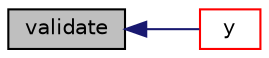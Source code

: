 digraph "validate"
{
  bgcolor="transparent";
  edge [fontname="Helvetica",fontsize="10",labelfontname="Helvetica",labelfontsize="10"];
  node [fontname="Helvetica",fontsize="10",shape=record];
  rankdir="LR";
  Node745 [label="validate",height=0.2,width=0.4,color="black", fillcolor="grey75", style="filled", fontcolor="black"];
  Node745 -> Node746 [dir="back",color="midnightblue",fontsize="10",style="solid",fontname="Helvetica"];
  Node746 [label="y",height=0.2,width=0.4,color="red",URL="$a32397.html#a152c527a6b3137685b03893a7a3a73eb",tooltip="Return the near wall distances. "];
}
